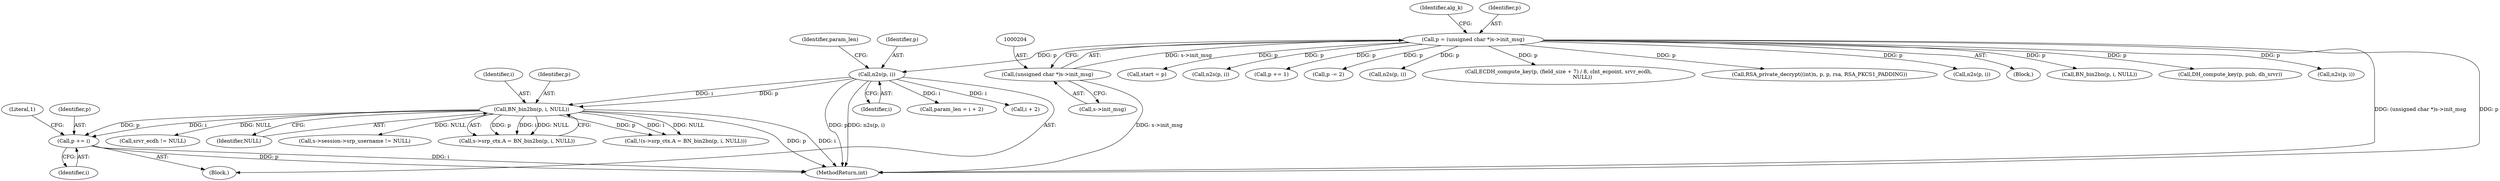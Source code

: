 digraph "0_openssl_3c66a669dfc7b3792f7af0758ea26fe8502ce70c@pointer" {
"1001928" [label="(Call,p += i)"];
"1001830" [label="(Call,BN_bin2bn(p, i, NULL))"];
"1001802" [label="(Call,n2s(p, i))"];
"1000201" [label="(Call,p = (unsigned char *)s->init_msg)"];
"1000203" [label="(Call,(unsigned char *)s->init_msg)"];
"1002148" [label="(Call,srvr_ecdh != NULL)"];
"1001800" [label="(Block,)"];
"1002056" [label="(Call,start = p)"];
"1001802" [label="(Call,n2s(p, i))"];
"1001566" [label="(Call,n2s(p, i))"];
"1001423" [label="(Call,p += 1)"];
"1002136" [label="(Literal,1)"];
"1000575" [label="(Call,p -= 2)"];
"1001832" [label="(Identifier,i)"];
"1000847" [label="(Call,n2s(p, i))"];
"1001804" [label="(Identifier,i)"];
"1001833" [label="(Identifier,NULL)"];
"1001475" [label="(Call,ECDH_compute_key(p, (field_size + 7) / 8, clnt_ecpoint, srvr_ecdh,\n                             NULL))"];
"1000385" [label="(Call,RSA_private_decrypt((int)n, p, p, rsa, RSA_PKCS1_PADDING))"];
"1000205" [label="(Call,s->init_msg)"];
"1002163" [label="(MethodReturn,int)"];
"1001805" [label="(Call,param_len = i + 2)"];
"1000209" [label="(Identifier,alg_k)"];
"1001830" [label="(Call,BN_bin2bn(p, i, NULL))"];
"1000203" [label="(Call,(unsigned char *)s->init_msg)"];
"1000330" [label="(Call,n2s(p, i))"];
"1001930" [label="(Identifier,i)"];
"1001869" [label="(Call,s->session->srp_username != NULL)"];
"1001928" [label="(Call,p += i)"];
"1001831" [label="(Identifier,p)"];
"1001929" [label="(Identifier,p)"];
"1001806" [label="(Identifier,param_len)"];
"1001807" [label="(Call,i + 2)"];
"1000202" [label="(Identifier,p)"];
"1000143" [label="(Block,)"];
"1001803" [label="(Identifier,p)"];
"1001824" [label="(Call,s->srp_ctx.A = BN_bin2bn(p, i, NULL))"];
"1000201" [label="(Call,p = (unsigned char *)s->init_msg)"];
"1000725" [label="(Call,BN_bin2bn(p, i, NULL))"];
"1000740" [label="(Call,DH_compute_key(p, pub, dh_srvr))"];
"1001823" [label="(Call,!(s->srp_ctx.A = BN_bin2bn(p, i, NULL)))"];
"1000532" [label="(Call,n2s(p, i))"];
"1001928" -> "1001800"  [label="AST: "];
"1001928" -> "1001930"  [label="CFG: "];
"1001929" -> "1001928"  [label="AST: "];
"1001930" -> "1001928"  [label="AST: "];
"1002136" -> "1001928"  [label="CFG: "];
"1001928" -> "1002163"  [label="DDG: p"];
"1001928" -> "1002163"  [label="DDG: i"];
"1001830" -> "1001928"  [label="DDG: i"];
"1001830" -> "1001928"  [label="DDG: p"];
"1001830" -> "1001824"  [label="AST: "];
"1001830" -> "1001833"  [label="CFG: "];
"1001831" -> "1001830"  [label="AST: "];
"1001832" -> "1001830"  [label="AST: "];
"1001833" -> "1001830"  [label="AST: "];
"1001824" -> "1001830"  [label="CFG: "];
"1001830" -> "1002163"  [label="DDG: p"];
"1001830" -> "1002163"  [label="DDG: i"];
"1001830" -> "1001823"  [label="DDG: p"];
"1001830" -> "1001823"  [label="DDG: i"];
"1001830" -> "1001823"  [label="DDG: NULL"];
"1001830" -> "1001824"  [label="DDG: p"];
"1001830" -> "1001824"  [label="DDG: i"];
"1001830" -> "1001824"  [label="DDG: NULL"];
"1001802" -> "1001830"  [label="DDG: p"];
"1001802" -> "1001830"  [label="DDG: i"];
"1001830" -> "1001869"  [label="DDG: NULL"];
"1001830" -> "1002148"  [label="DDG: NULL"];
"1001802" -> "1001800"  [label="AST: "];
"1001802" -> "1001804"  [label="CFG: "];
"1001803" -> "1001802"  [label="AST: "];
"1001804" -> "1001802"  [label="AST: "];
"1001806" -> "1001802"  [label="CFG: "];
"1001802" -> "1002163"  [label="DDG: p"];
"1001802" -> "1002163"  [label="DDG: n2s(p, i)"];
"1000201" -> "1001802"  [label="DDG: p"];
"1001802" -> "1001805"  [label="DDG: i"];
"1001802" -> "1001807"  [label="DDG: i"];
"1000201" -> "1000143"  [label="AST: "];
"1000201" -> "1000203"  [label="CFG: "];
"1000202" -> "1000201"  [label="AST: "];
"1000203" -> "1000201"  [label="AST: "];
"1000209" -> "1000201"  [label="CFG: "];
"1000201" -> "1002163"  [label="DDG: (unsigned char *)s->init_msg"];
"1000201" -> "1002163"  [label="DDG: p"];
"1000203" -> "1000201"  [label="DDG: s->init_msg"];
"1000201" -> "1000330"  [label="DDG: p"];
"1000201" -> "1000385"  [label="DDG: p"];
"1000201" -> "1000532"  [label="DDG: p"];
"1000201" -> "1000575"  [label="DDG: p"];
"1000201" -> "1000725"  [label="DDG: p"];
"1000201" -> "1000740"  [label="DDG: p"];
"1000201" -> "1000847"  [label="DDG: p"];
"1000201" -> "1001423"  [label="DDG: p"];
"1000201" -> "1001475"  [label="DDG: p"];
"1000201" -> "1001566"  [label="DDG: p"];
"1000201" -> "1002056"  [label="DDG: p"];
"1000203" -> "1000205"  [label="CFG: "];
"1000204" -> "1000203"  [label="AST: "];
"1000205" -> "1000203"  [label="AST: "];
"1000203" -> "1002163"  [label="DDG: s->init_msg"];
}
